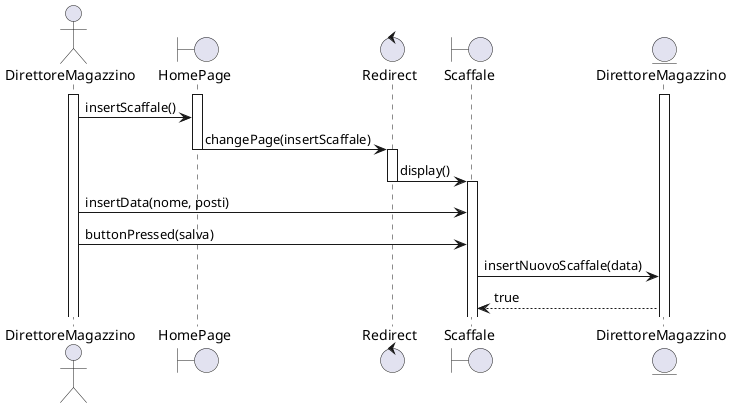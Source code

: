 @startuml

    actor DirettoreMagazzino
    boundary HomePage
    control Redirect
    boundary Scaffale
    entity DirettoreMagazzino as DirettoreMagazzinoE


    activate DirettoreMagazzino 
    activate DirettoreMagazzinoE
    activate HomePage
    DirettoreMagazzino -> HomePage : insertScaffale()
    HomePage -> Redirect : changePage(insertScaffale)
    deactivate HomePage
    activate Redirect
    Redirect -> Scaffale : display()
    deactivate Redirect
    activate Scaffale 
    DirettoreMagazzino -> Scaffale : insertData(nome, posti)
    DirettoreMagazzino -> Scaffale : buttonPressed(salva)
    Scaffale -> DirettoreMagazzinoE : insertNuovoScaffale(data)
    DirettoreMagazzinoE --> Scaffale : true


@enduml